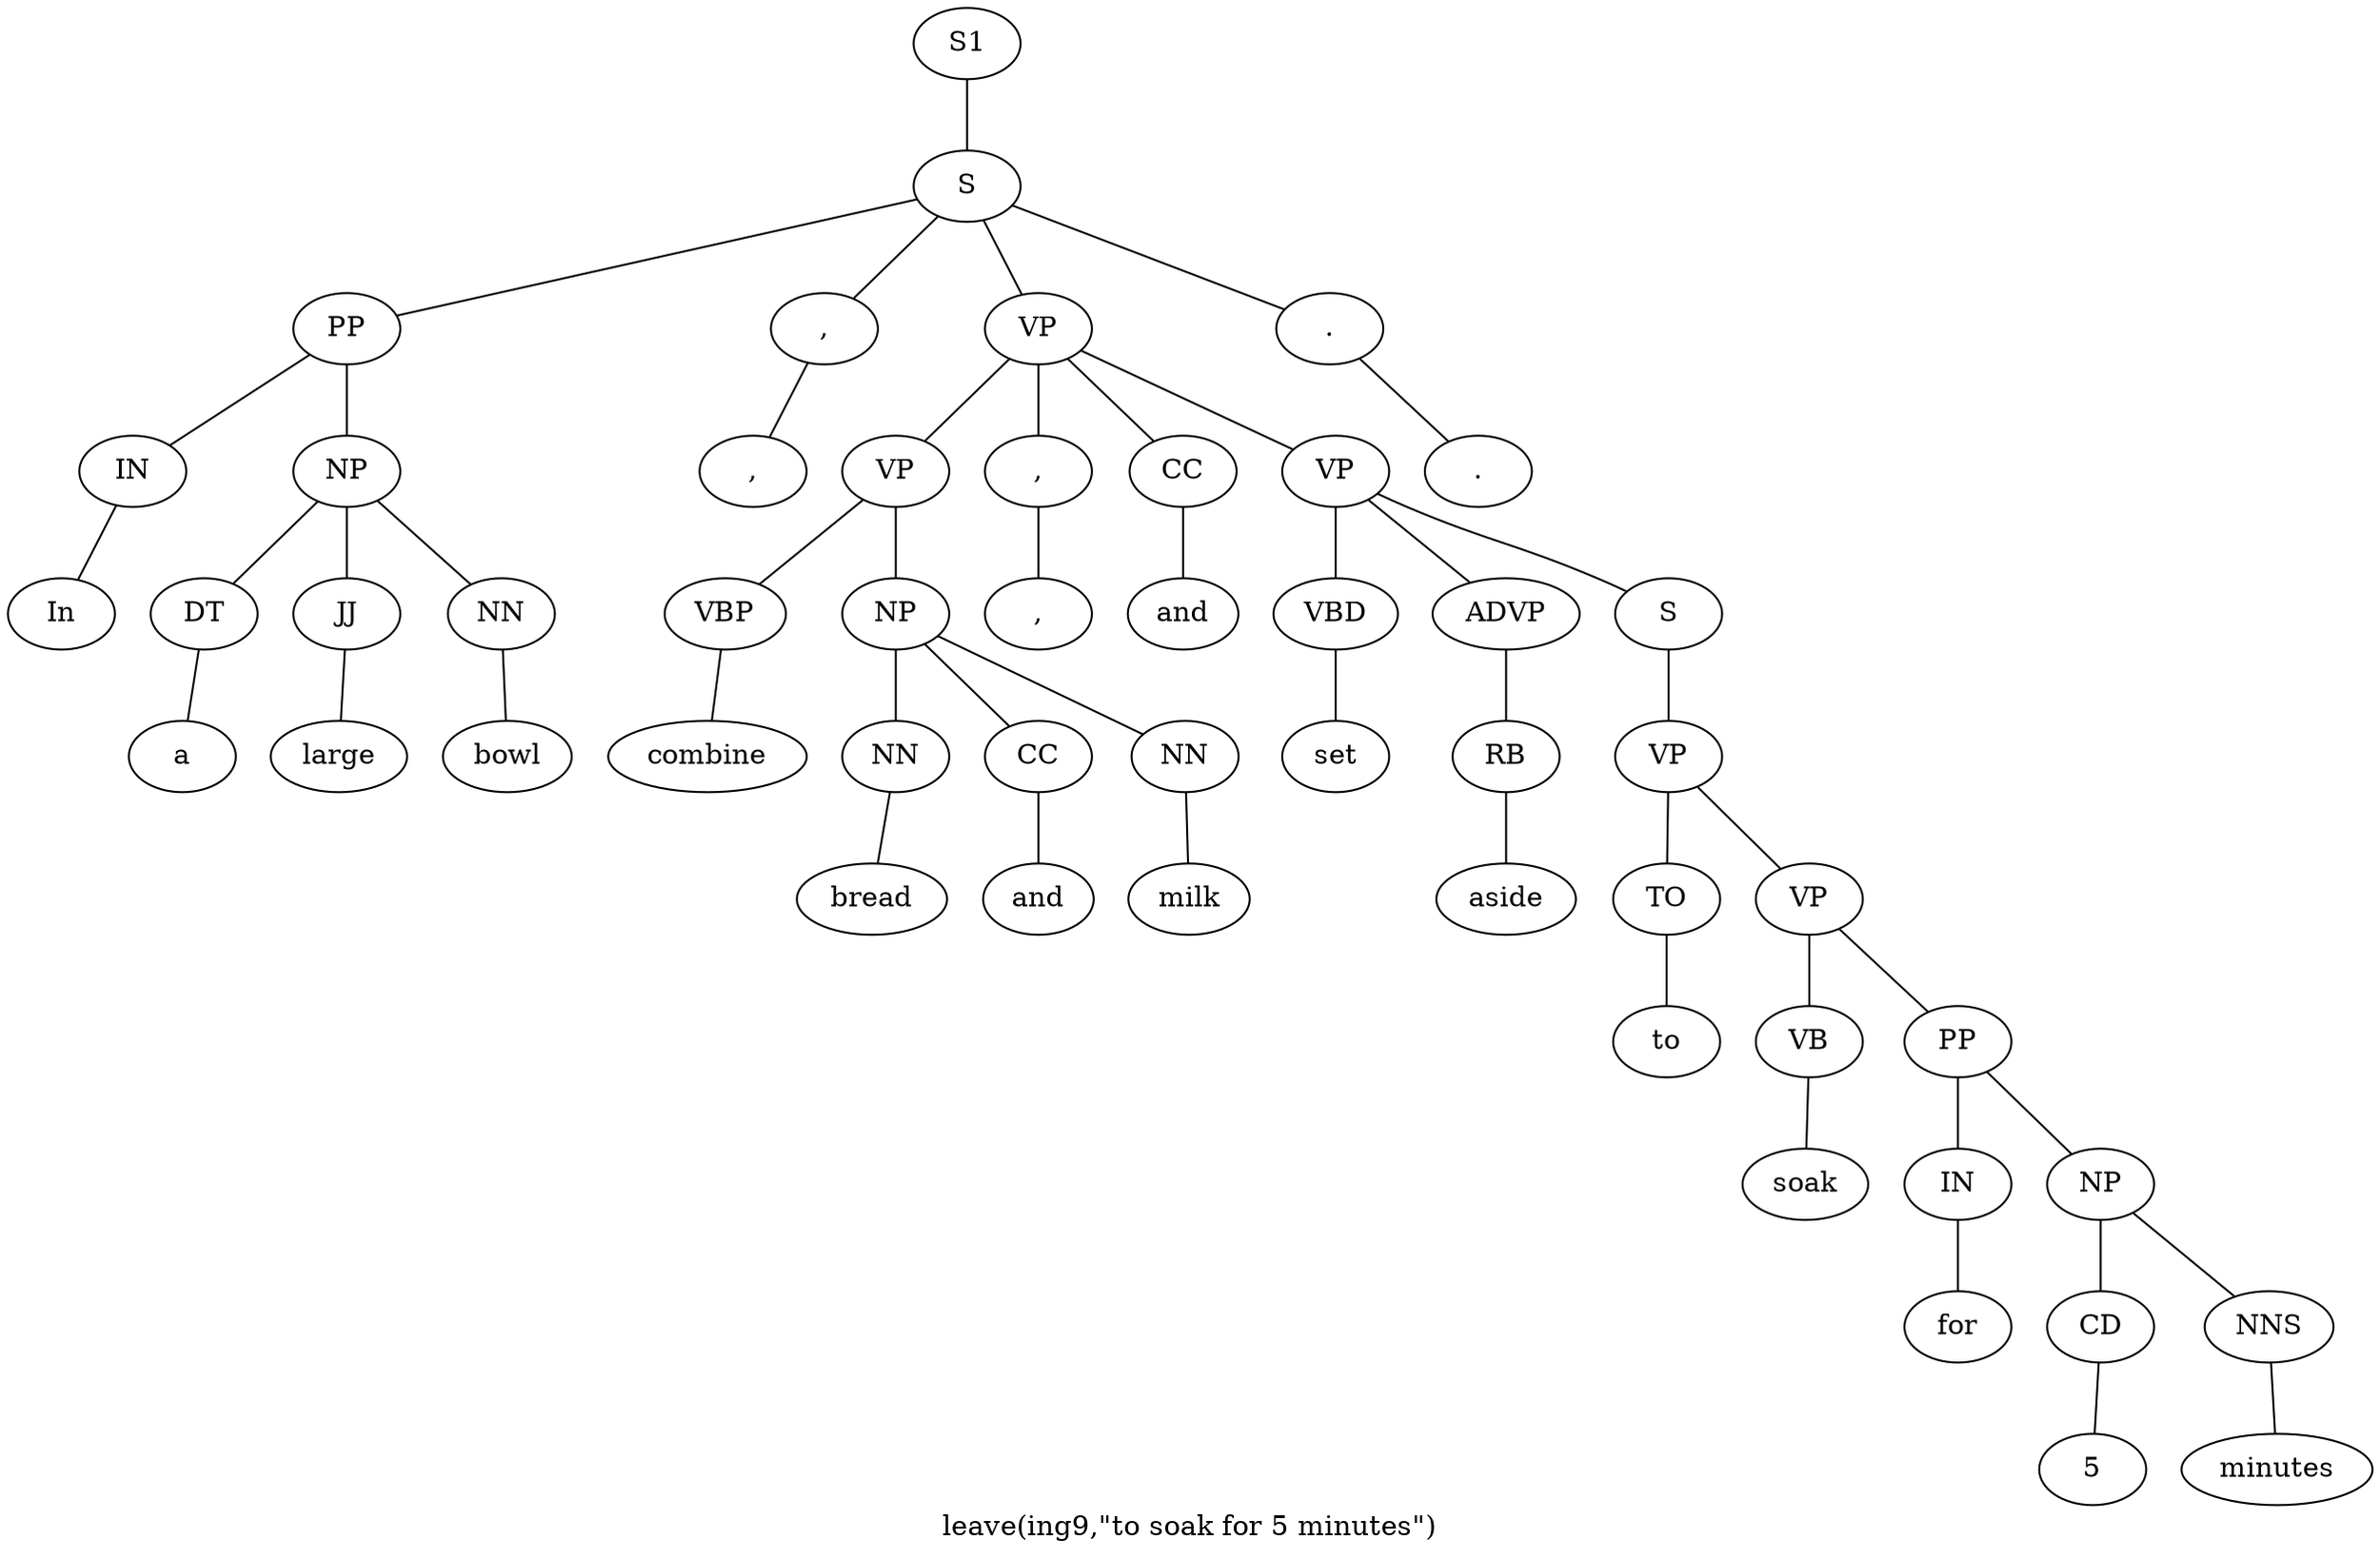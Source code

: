 graph SyntaxGraph {
	label = "leave(ing9,\"to soak for 5 minutes\")";
	Node0 [label="S1"];
	Node1 [label="S"];
	Node2 [label="PP"];
	Node3 [label="IN"];
	Node4 [label="In"];
	Node5 [label="NP"];
	Node6 [label="DT"];
	Node7 [label="a"];
	Node8 [label="JJ"];
	Node9 [label="large"];
	Node10 [label="NN"];
	Node11 [label="bowl"];
	Node12 [label=","];
	Node13 [label=","];
	Node14 [label="VP"];
	Node15 [label="VP"];
	Node16 [label="VBP"];
	Node17 [label="combine"];
	Node18 [label="NP"];
	Node19 [label="NN"];
	Node20 [label="bread"];
	Node21 [label="CC"];
	Node22 [label="and"];
	Node23 [label="NN"];
	Node24 [label="milk"];
	Node25 [label=","];
	Node26 [label=","];
	Node27 [label="CC"];
	Node28 [label="and"];
	Node29 [label="VP"];
	Node30 [label="VBD"];
	Node31 [label="set"];
	Node32 [label="ADVP"];
	Node33 [label="RB"];
	Node34 [label="aside"];
	Node35 [label="S"];
	Node36 [label="VP"];
	Node37 [label="TO"];
	Node38 [label="to"];
	Node39 [label="VP"];
	Node40 [label="VB"];
	Node41 [label="soak"];
	Node42 [label="PP"];
	Node43 [label="IN"];
	Node44 [label="for"];
	Node45 [label="NP"];
	Node46 [label="CD"];
	Node47 [label="5"];
	Node48 [label="NNS"];
	Node49 [label="minutes"];
	Node50 [label="."];
	Node51 [label="."];

	Node0 -- Node1;
	Node1 -- Node2;
	Node1 -- Node12;
	Node1 -- Node14;
	Node1 -- Node50;
	Node2 -- Node3;
	Node2 -- Node5;
	Node3 -- Node4;
	Node5 -- Node6;
	Node5 -- Node8;
	Node5 -- Node10;
	Node6 -- Node7;
	Node8 -- Node9;
	Node10 -- Node11;
	Node12 -- Node13;
	Node14 -- Node15;
	Node14 -- Node25;
	Node14 -- Node27;
	Node14 -- Node29;
	Node15 -- Node16;
	Node15 -- Node18;
	Node16 -- Node17;
	Node18 -- Node19;
	Node18 -- Node21;
	Node18 -- Node23;
	Node19 -- Node20;
	Node21 -- Node22;
	Node23 -- Node24;
	Node25 -- Node26;
	Node27 -- Node28;
	Node29 -- Node30;
	Node29 -- Node32;
	Node29 -- Node35;
	Node30 -- Node31;
	Node32 -- Node33;
	Node33 -- Node34;
	Node35 -- Node36;
	Node36 -- Node37;
	Node36 -- Node39;
	Node37 -- Node38;
	Node39 -- Node40;
	Node39 -- Node42;
	Node40 -- Node41;
	Node42 -- Node43;
	Node42 -- Node45;
	Node43 -- Node44;
	Node45 -- Node46;
	Node45 -- Node48;
	Node46 -- Node47;
	Node48 -- Node49;
	Node50 -- Node51;
}